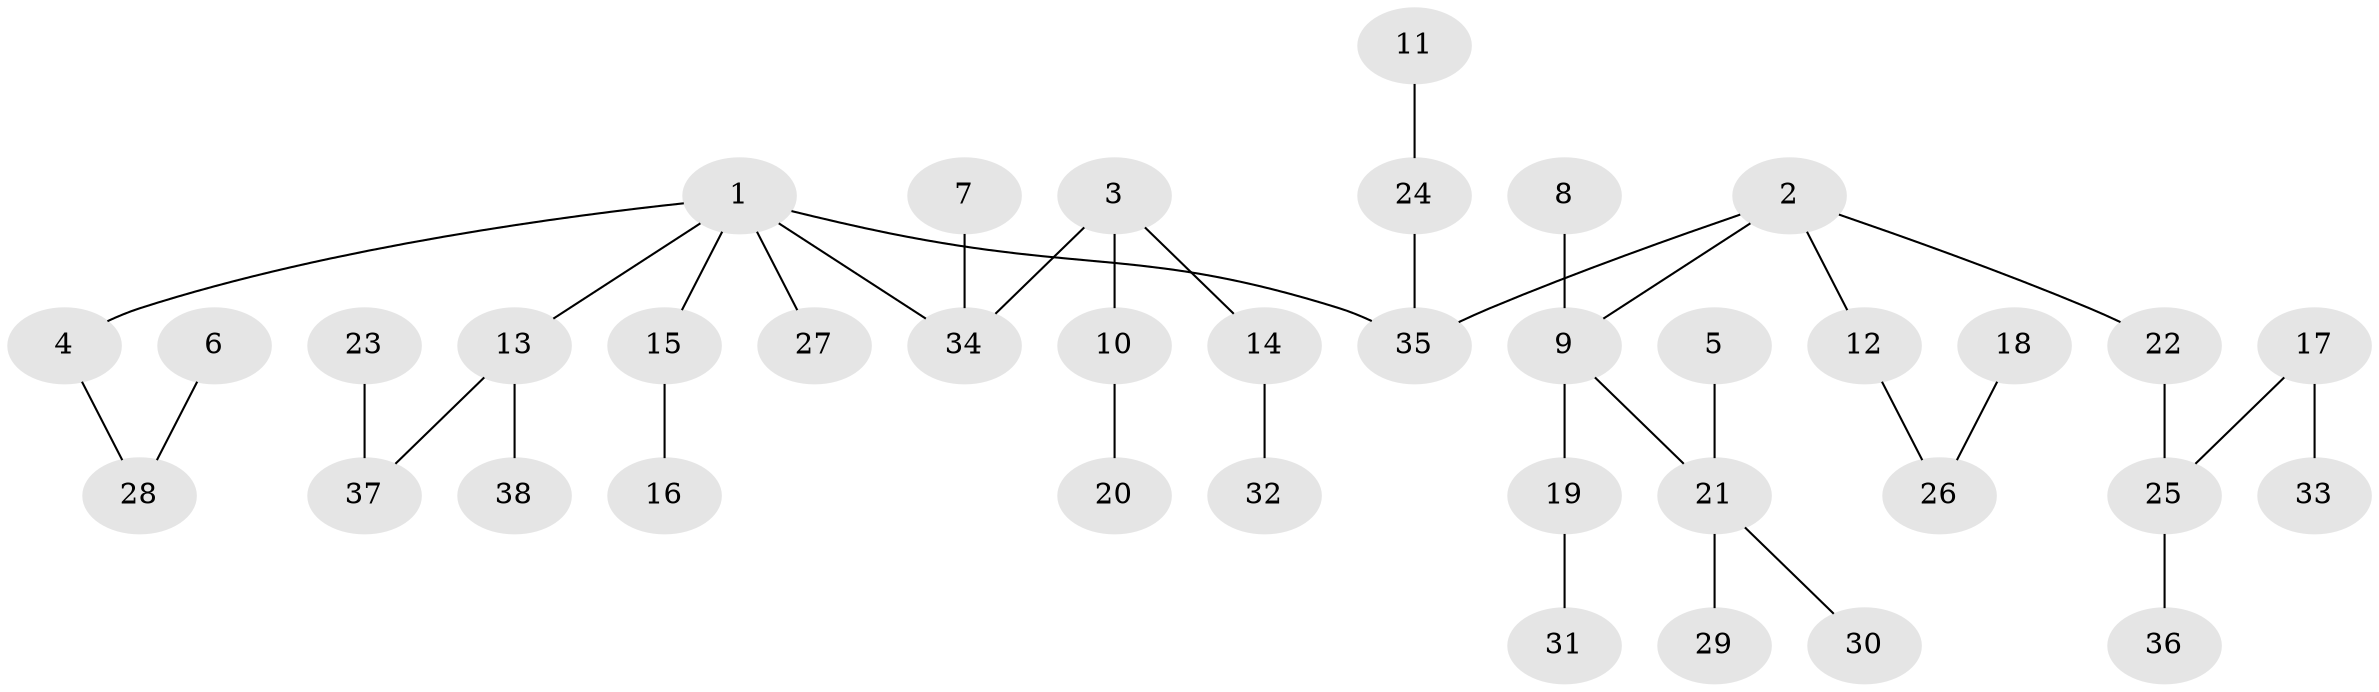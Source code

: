 // original degree distribution, {4: 0.12, 3: 0.14666666666666667, 2: 0.26666666666666666, 5: 0.013333333333333334, 1: 0.4533333333333333}
// Generated by graph-tools (version 1.1) at 2025/50/03/09/25 03:50:26]
// undirected, 38 vertices, 37 edges
graph export_dot {
graph [start="1"]
  node [color=gray90,style=filled];
  1;
  2;
  3;
  4;
  5;
  6;
  7;
  8;
  9;
  10;
  11;
  12;
  13;
  14;
  15;
  16;
  17;
  18;
  19;
  20;
  21;
  22;
  23;
  24;
  25;
  26;
  27;
  28;
  29;
  30;
  31;
  32;
  33;
  34;
  35;
  36;
  37;
  38;
  1 -- 4 [weight=1.0];
  1 -- 13 [weight=1.0];
  1 -- 15 [weight=1.0];
  1 -- 27 [weight=1.0];
  1 -- 34 [weight=1.0];
  1 -- 35 [weight=1.0];
  2 -- 9 [weight=1.0];
  2 -- 12 [weight=1.0];
  2 -- 22 [weight=1.0];
  2 -- 35 [weight=1.0];
  3 -- 10 [weight=1.0];
  3 -- 14 [weight=1.0];
  3 -- 34 [weight=1.0];
  4 -- 28 [weight=1.0];
  5 -- 21 [weight=1.0];
  6 -- 28 [weight=1.0];
  7 -- 34 [weight=1.0];
  8 -- 9 [weight=1.0];
  9 -- 19 [weight=1.0];
  9 -- 21 [weight=1.0];
  10 -- 20 [weight=1.0];
  11 -- 24 [weight=1.0];
  12 -- 26 [weight=1.0];
  13 -- 37 [weight=1.0];
  13 -- 38 [weight=1.0];
  14 -- 32 [weight=1.0];
  15 -- 16 [weight=1.0];
  17 -- 25 [weight=1.0];
  17 -- 33 [weight=1.0];
  18 -- 26 [weight=1.0];
  19 -- 31 [weight=1.0];
  21 -- 29 [weight=1.0];
  21 -- 30 [weight=1.0];
  22 -- 25 [weight=1.0];
  23 -- 37 [weight=1.0];
  24 -- 35 [weight=1.0];
  25 -- 36 [weight=1.0];
}
